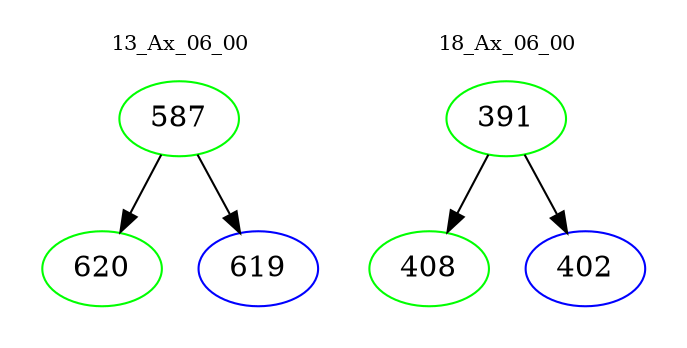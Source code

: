 digraph{
subgraph cluster_0 {
color = white
label = "13_Ax_06_00";
fontsize=10;
T0_587 [label="587", color="green"]
T0_587 -> T0_620 [color="black"]
T0_620 [label="620", color="green"]
T0_587 -> T0_619 [color="black"]
T0_619 [label="619", color="blue"]
}
subgraph cluster_1 {
color = white
label = "18_Ax_06_00";
fontsize=10;
T1_391 [label="391", color="green"]
T1_391 -> T1_408 [color="black"]
T1_408 [label="408", color="green"]
T1_391 -> T1_402 [color="black"]
T1_402 [label="402", color="blue"]
}
}

